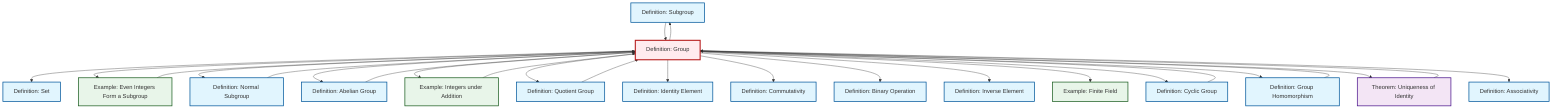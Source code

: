 graph TD
    classDef definition fill:#e1f5fe,stroke:#01579b,stroke-width:2px
    classDef theorem fill:#f3e5f5,stroke:#4a148c,stroke-width:2px
    classDef axiom fill:#fff3e0,stroke:#e65100,stroke-width:2px
    classDef example fill:#e8f5e9,stroke:#1b5e20,stroke-width:2px
    classDef current fill:#ffebee,stroke:#b71c1c,stroke-width:3px
    def-subgroup["Definition: Subgroup"]:::definition
    def-abelian-group["Definition: Abelian Group"]:::definition
    ex-finite-field["Example: Finite Field"]:::example
    def-associativity["Definition: Associativity"]:::definition
    def-binary-operation["Definition: Binary Operation"]:::definition
    def-normal-subgroup["Definition: Normal Subgroup"]:::definition
    def-cyclic-group["Definition: Cyclic Group"]:::definition
    def-group["Definition: Group"]:::definition
    ex-even-integers-subgroup["Example: Even Integers Form a Subgroup"]:::example
    thm-unique-identity["Theorem: Uniqueness of Identity"]:::theorem
    def-identity-element["Definition: Identity Element"]:::definition
    def-quotient-group["Definition: Quotient Group"]:::definition
    ex-integers-addition["Example: Integers under Addition"]:::example
    def-inverse-element["Definition: Inverse Element"]:::definition
    def-homomorphism["Definition: Group Homomorphism"]:::definition
    def-commutativity["Definition: Commutativity"]:::definition
    def-set["Definition: Set"]:::definition
    def-group --> def-set
    def-cyclic-group --> def-group
    def-group --> ex-even-integers-subgroup
    def-abelian-group --> def-group
    def-group --> def-normal-subgroup
    ex-even-integers-subgroup --> def-group
    def-group --> def-abelian-group
    def-group --> ex-integers-addition
    def-group --> def-quotient-group
    ex-integers-addition --> def-group
    def-group --> def-identity-element
    def-group --> def-commutativity
    def-group --> def-binary-operation
    def-group --> def-inverse-element
    def-group --> ex-finite-field
    thm-unique-identity --> def-group
    def-group --> def-cyclic-group
    def-subgroup --> def-group
    def-homomorphism --> def-group
    def-group --> def-homomorphism
    def-normal-subgroup --> def-group
    def-quotient-group --> def-group
    def-group --> thm-unique-identity
    def-group --> def-subgroup
    def-group --> def-associativity
    class def-group current